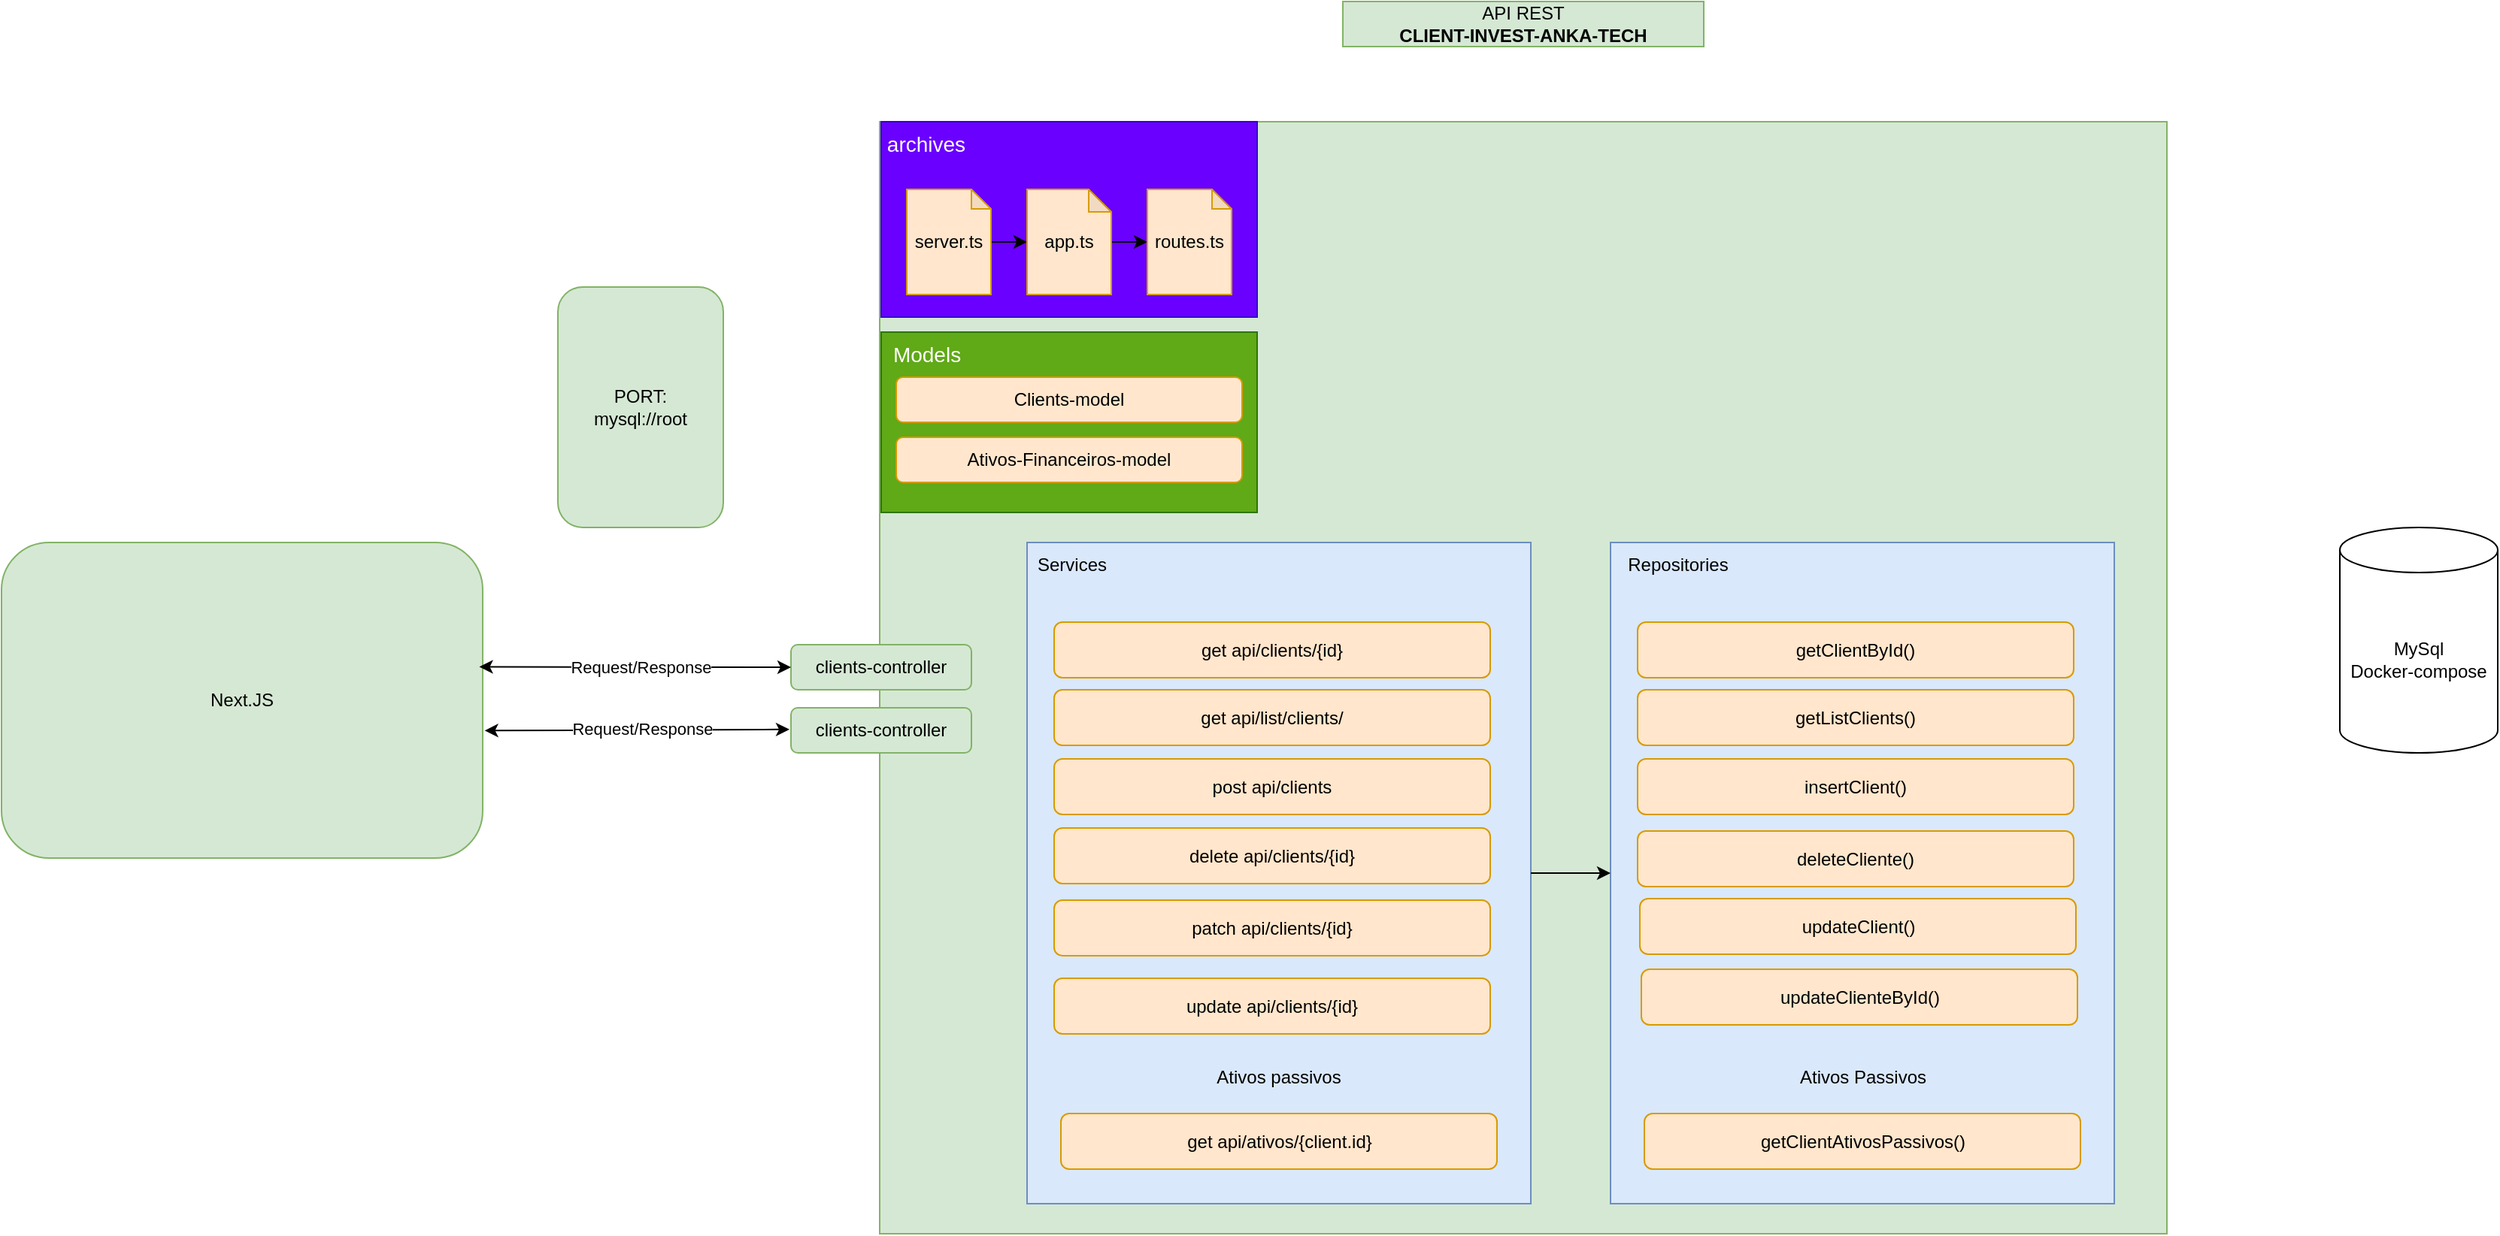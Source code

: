 <mxfile>
    <diagram id="kZjv0owkBKYnF-rIDPJM" name="Page-1">
        <mxGraphModel dx="2735" dy="2398" grid="1" gridSize="10" guides="1" tooltips="1" connect="1" arrows="1" fold="1" page="1" pageScale="1" pageWidth="850" pageHeight="1100" math="0" shadow="0">
            <root>
                <mxCell id="0"/>
                <mxCell id="1" parent="0"/>
                <mxCell id="2" value="API REST&lt;div&gt;&lt;b&gt;CLIENT-INVEST-ANKA-TECH&lt;/b&gt;&lt;/div&gt;" style="text;html=1;align=center;verticalAlign=middle;whiteSpace=wrap;rounded=0;fillColor=#d5e8d4;strokeColor=#82b366;" parent="1" vertex="1">
                    <mxGeometry x="612" y="-160" width="240" height="30" as="geometry"/>
                </mxCell>
                <mxCell id="3" value="Next.JS" style="rounded=1;whiteSpace=wrap;html=1;fillColor=#d5e8d4;strokeColor=#82b366;" vertex="1" parent="1">
                    <mxGeometry x="-280" y="200" width="320" height="210" as="geometry"/>
                </mxCell>
                <mxCell id="4" value="PORT:&lt;br&gt;mysql://root" style="whiteSpace=wrap;html=1;fillColor=#d5e8d4;strokeColor=#82b366;rounded=1;align=center;" vertex="1" parent="1">
                    <mxGeometry x="90" y="30" width="110" height="160" as="geometry"/>
                </mxCell>
                <mxCell id="10" value="" style="rounded=0;whiteSpace=wrap;html=1;fillColor=#d5e8d4;strokeColor=#82b366;" vertex="1" parent="1">
                    <mxGeometry x="304" y="-80" width="856" height="740" as="geometry"/>
                </mxCell>
                <mxCell id="12" value="" style="rounded=0;whiteSpace=wrap;html=1;fillColor=#6a00ff;strokeColor=#3700CC;fontColor=#ffffff;" vertex="1" parent="1">
                    <mxGeometry x="305" y="-80" width="250" height="130" as="geometry"/>
                </mxCell>
                <mxCell id="15" value="" style="edgeStyle=none;html=1;" edge="1" parent="1" source="13" target="14">
                    <mxGeometry relative="1" as="geometry"/>
                </mxCell>
                <mxCell id="13" value="server.ts" style="shape=note;whiteSpace=wrap;html=1;backgroundOutline=1;darkOpacity=0.05;size=13;fillColor=#ffe6cc;strokeColor=#d79b00;" vertex="1" parent="1">
                    <mxGeometry x="322" y="-35" width="56" height="70" as="geometry"/>
                </mxCell>
                <mxCell id="17" value="" style="edgeStyle=none;html=1;" edge="1" parent="1" source="14" target="16">
                    <mxGeometry relative="1" as="geometry"/>
                </mxCell>
                <mxCell id="14" value="app.ts" style="shape=note;whiteSpace=wrap;html=1;backgroundOutline=1;darkOpacity=0.05;size=15;fillColor=#ffe6cc;strokeColor=#d79b00;" vertex="1" parent="1">
                    <mxGeometry x="402" y="-35" width="56" height="70" as="geometry"/>
                </mxCell>
                <mxCell id="16" value="routes.ts" style="shape=note;whiteSpace=wrap;html=1;backgroundOutline=1;darkOpacity=0.05;size=13;fillColor=#ffe6cc;strokeColor=#d79b00;" vertex="1" parent="1">
                    <mxGeometry x="482" y="-35" width="56" height="70" as="geometry"/>
                </mxCell>
                <mxCell id="18" value="&lt;font style=&quot;font-size: 14px; color: rgb(255, 255, 255);&quot;&gt;archives&lt;/font&gt;" style="text;html=1;align=center;verticalAlign=middle;whiteSpace=wrap;rounded=0;fontColor=#FFFFFF;" vertex="1" parent="1">
                    <mxGeometry x="305" y="-80" width="60" height="30" as="geometry"/>
                </mxCell>
                <mxCell id="19" value="" style="rounded=0;whiteSpace=wrap;html=1;fillColor=#60a917;strokeColor=#2D7600;fontColor=#ffffff;" vertex="1" parent="1">
                    <mxGeometry x="305" y="60" width="250" height="120" as="geometry"/>
                </mxCell>
                <mxCell id="20" value="&lt;font style=&quot;font-size: 14px; color: rgb(255, 255, 255);&quot;&gt;Models&lt;/font&gt;" style="text;html=1;align=center;verticalAlign=middle;resizable=0;points=[];autosize=1;strokeColor=none;fillColor=none;fontColor=#FFFFFF;" vertex="1" parent="1">
                    <mxGeometry x="300" y="60" width="70" height="30" as="geometry"/>
                </mxCell>
                <mxCell id="21" value="Clients-model" style="rounded=1;whiteSpace=wrap;html=1;fillColor=#ffe6cc;strokeColor=#d79b00;" vertex="1" parent="1">
                    <mxGeometry x="315" y="90" width="230" height="30" as="geometry"/>
                </mxCell>
                <mxCell id="22" value="Ativos-Financeiros-model" style="rounded=1;whiteSpace=wrap;html=1;fillColor=#ffe6cc;strokeColor=#d79b00;" vertex="1" parent="1">
                    <mxGeometry x="315" y="130" width="230" height="30" as="geometry"/>
                </mxCell>
                <mxCell id="25" value="clients-controller" style="rounded=1;whiteSpace=wrap;html=1;fillColor=#d5e8d4;strokeColor=#82b366;" vertex="1" parent="1">
                    <mxGeometry x="245" y="268" width="120" height="30" as="geometry"/>
                </mxCell>
                <mxCell id="26" value="clients-controller" style="rounded=1;whiteSpace=wrap;html=1;fillColor=#d5e8d4;strokeColor=#82b366;" vertex="1" parent="1">
                    <mxGeometry x="245" y="310" width="120" height="30" as="geometry"/>
                </mxCell>
                <mxCell id="27" value="" style="endArrow=classic;startArrow=classic;html=1;entryX=0;entryY=0.5;entryDx=0;entryDy=0;exitX=0.993;exitY=0.394;exitDx=0;exitDy=0;exitPerimeter=0;" edge="1" parent="1" source="3" target="25">
                    <mxGeometry width="50" height="50" relative="1" as="geometry">
                        <mxPoint x="130" y="283" as="sourcePoint"/>
                        <mxPoint x="210" y="260" as="targetPoint"/>
                    </mxGeometry>
                </mxCell>
                <mxCell id="28" value="" style="endArrow=classic;startArrow=classic;html=1;entryX=0;entryY=0.5;entryDx=0;entryDy=0;exitX=1.004;exitY=0.596;exitDx=0;exitDy=0;exitPerimeter=0;" edge="1" parent="1" source="3">
                    <mxGeometry width="50" height="50" relative="1" as="geometry">
                        <mxPoint x="120" y="324" as="sourcePoint"/>
                        <mxPoint x="244" y="324.41" as="targetPoint"/>
                    </mxGeometry>
                </mxCell>
                <mxCell id="29" value="Request/Response" style="edgeLabel;html=1;align=center;verticalAlign=middle;resizable=0;points=[];" vertex="1" connectable="0" parent="1">
                    <mxGeometry x="145.002" y="283" as="geometry"/>
                </mxCell>
                <mxCell id="30" value="Request/Response" style="edgeLabel;html=1;align=center;verticalAlign=middle;resizable=0;points=[];" vertex="1" connectable="0" parent="1">
                    <mxGeometry x="146.002" y="324" as="geometry"/>
                </mxCell>
                <mxCell id="31" value="" style="rounded=0;whiteSpace=wrap;html=1;fillColor=#dae8fc;strokeColor=#6c8ebf;" vertex="1" parent="1">
                    <mxGeometry x="402" y="200" width="335" height="440" as="geometry"/>
                </mxCell>
                <mxCell id="32" value="get api/clients/{id}" style="rounded=1;whiteSpace=wrap;html=1;fillColor=#ffe6cc;strokeColor=#d79b00;" vertex="1" parent="1">
                    <mxGeometry x="420" y="253" width="290" height="37" as="geometry"/>
                </mxCell>
                <mxCell id="33" value="get api/list/clients/" style="rounded=1;whiteSpace=wrap;html=1;fillColor=#ffe6cc;strokeColor=#d79b00;" vertex="1" parent="1">
                    <mxGeometry x="420" y="298" width="290" height="37" as="geometry"/>
                </mxCell>
                <mxCell id="34" value="post api/clients" style="rounded=1;whiteSpace=wrap;html=1;fillColor=#ffe6cc;strokeColor=#d79b00;" vertex="1" parent="1">
                    <mxGeometry x="420" y="344" width="290" height="37" as="geometry"/>
                </mxCell>
                <mxCell id="35" value="delete api/clients/{id}" style="rounded=1;whiteSpace=wrap;html=1;fillColor=#ffe6cc;strokeColor=#d79b00;" vertex="1" parent="1">
                    <mxGeometry x="420" y="390" width="290" height="37" as="geometry"/>
                </mxCell>
                <mxCell id="36" value="patch api/clients/{id}" style="rounded=1;whiteSpace=wrap;html=1;fillColor=#ffe6cc;strokeColor=#d79b00;" vertex="1" parent="1">
                    <mxGeometry x="420" y="438" width="290" height="37" as="geometry"/>
                </mxCell>
                <mxCell id="37" value="update api/clients/{id}" style="rounded=1;whiteSpace=wrap;html=1;fillColor=#ffe6cc;strokeColor=#d79b00;" vertex="1" parent="1">
                    <mxGeometry x="420" y="490" width="290" height="37" as="geometry"/>
                </mxCell>
                <mxCell id="39" value="Services" style="text;html=1;align=center;verticalAlign=middle;whiteSpace=wrap;rounded=0;" vertex="1" parent="1">
                    <mxGeometry x="402" y="200" width="60" height="30" as="geometry"/>
                </mxCell>
                <mxCell id="41" value="" style="rounded=0;whiteSpace=wrap;html=1;fillColor=#dae8fc;strokeColor=#6c8ebf;" vertex="1" parent="1">
                    <mxGeometry x="790" y="200" width="335" height="440" as="geometry"/>
                </mxCell>
                <mxCell id="42" value="getClientById()" style="rounded=1;whiteSpace=wrap;html=1;fillColor=#ffe6cc;strokeColor=#d79b00;" vertex="1" parent="1">
                    <mxGeometry x="808" y="253" width="290" height="37" as="geometry"/>
                </mxCell>
                <mxCell id="43" value="getListClients()" style="rounded=1;whiteSpace=wrap;html=1;fillColor=#ffe6cc;strokeColor=#d79b00;" vertex="1" parent="1">
                    <mxGeometry x="808" y="298" width="290" height="37" as="geometry"/>
                </mxCell>
                <mxCell id="44" value="insertClient()" style="rounded=1;whiteSpace=wrap;html=1;fillColor=#ffe6cc;strokeColor=#d79b00;" vertex="1" parent="1">
                    <mxGeometry x="808" y="344" width="290" height="37" as="geometry"/>
                </mxCell>
                <mxCell id="45" value="deleteCliente()" style="rounded=1;whiteSpace=wrap;html=1;fillColor=#ffe6cc;strokeColor=#d79b00;" vertex="1" parent="1">
                    <mxGeometry x="808" y="392" width="290" height="37" as="geometry"/>
                </mxCell>
                <mxCell id="46" value="updateClienteById()" style="rounded=1;whiteSpace=wrap;html=1;fillColor=#ffe6cc;strokeColor=#d79b00;" vertex="1" parent="1">
                    <mxGeometry x="810.5" y="484" width="290" height="37" as="geometry"/>
                </mxCell>
                <mxCell id="47" value="updateClient()" style="rounded=1;whiteSpace=wrap;html=1;fillColor=#ffe6cc;strokeColor=#d79b00;" vertex="1" parent="1">
                    <mxGeometry x="809.5" y="437" width="290" height="37" as="geometry"/>
                </mxCell>
                <mxCell id="48" value="Repositories" style="text;html=1;align=center;verticalAlign=middle;whiteSpace=wrap;rounded=0;" vertex="1" parent="1">
                    <mxGeometry x="790" y="200" width="90" height="30" as="geometry"/>
                </mxCell>
                <mxCell id="49" value="" style="endArrow=classic;html=1;entryX=0;entryY=0.5;entryDx=0;entryDy=0;exitX=1;exitY=0.5;exitDx=0;exitDy=0;" edge="1" parent="1" source="31" target="41">
                    <mxGeometry width="50" height="50" relative="1" as="geometry">
                        <mxPoint x="737" y="431" as="sourcePoint"/>
                        <mxPoint x="787" y="381" as="targetPoint"/>
                    </mxGeometry>
                </mxCell>
                <mxCell id="50" value="Ativos passivos" style="text;html=1;align=center;verticalAlign=middle;whiteSpace=wrap;rounded=0;" vertex="1" parent="1">
                    <mxGeometry x="522" y="541" width="95" height="30" as="geometry"/>
                </mxCell>
                <mxCell id="51" value="get api/ativos/{client.id}" style="rounded=1;whiteSpace=wrap;html=1;fillColor=#ffe6cc;strokeColor=#d79b00;" vertex="1" parent="1">
                    <mxGeometry x="424.5" y="580" width="290" height="37" as="geometry"/>
                </mxCell>
                <mxCell id="52" value="Ativos Passivos" style="text;html=1;align=center;verticalAlign=middle;whiteSpace=wrap;rounded=0;" vertex="1" parent="1">
                    <mxGeometry x="912.5" y="541" width="90" height="30" as="geometry"/>
                </mxCell>
                <mxCell id="53" value="getClientAtivosPassivos()" style="rounded=1;whiteSpace=wrap;html=1;fillColor=#ffe6cc;strokeColor=#d79b00;" vertex="1" parent="1">
                    <mxGeometry x="812.5" y="580" width="290" height="37" as="geometry"/>
                </mxCell>
                <mxCell id="54" value="MySql&lt;br&gt;Docker-compose" style="shape=cylinder3;whiteSpace=wrap;html=1;boundedLbl=1;backgroundOutline=1;size=15;" vertex="1" parent="1">
                    <mxGeometry x="1275" y="190" width="105" height="150" as="geometry"/>
                </mxCell>
            </root>
        </mxGraphModel>
    </diagram>
</mxfile>